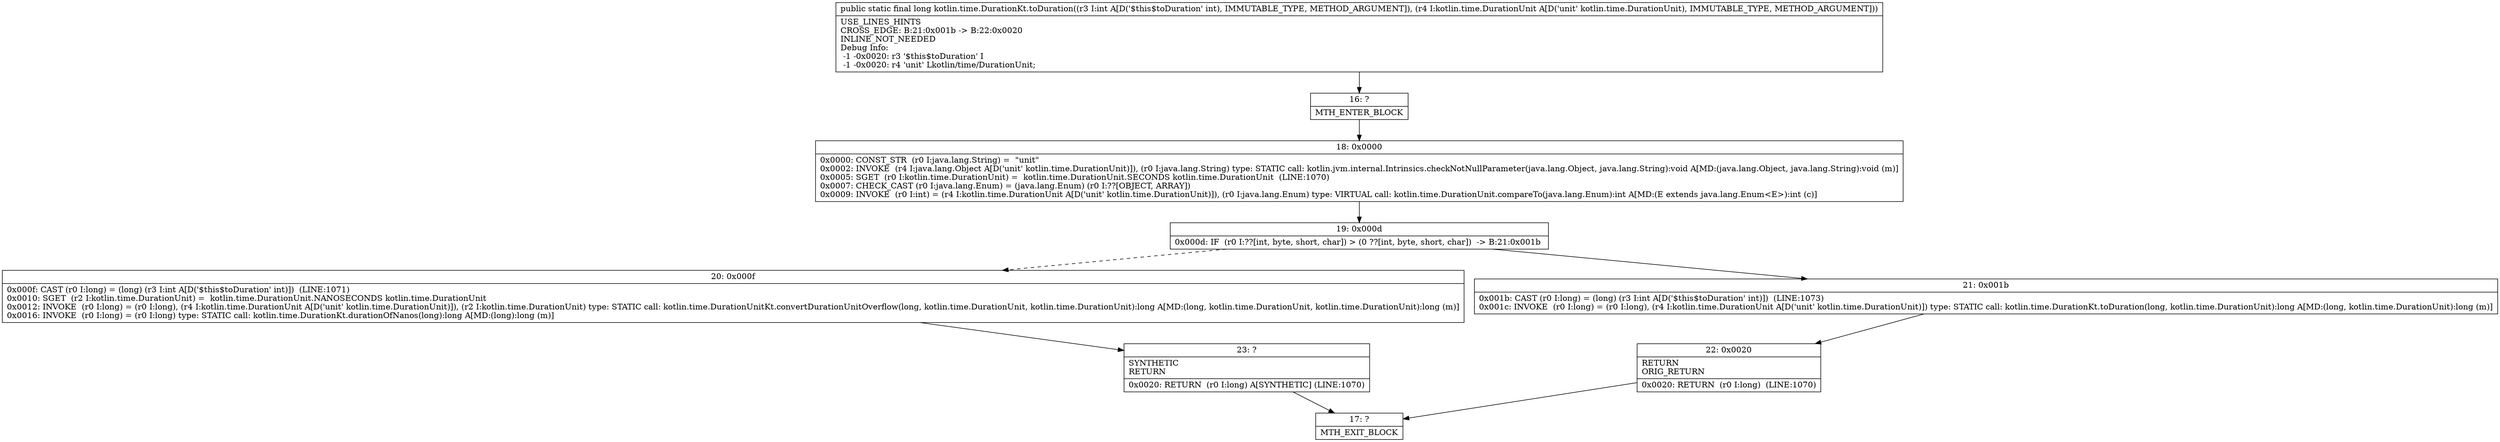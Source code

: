 digraph "CFG forkotlin.time.DurationKt.toDuration(ILkotlin\/time\/DurationUnit;)J" {
Node_16 [shape=record,label="{16\:\ ?|MTH_ENTER_BLOCK\l}"];
Node_18 [shape=record,label="{18\:\ 0x0000|0x0000: CONST_STR  (r0 I:java.lang.String) =  \"unit\" \l0x0002: INVOKE  (r4 I:java.lang.Object A[D('unit' kotlin.time.DurationUnit)]), (r0 I:java.lang.String) type: STATIC call: kotlin.jvm.internal.Intrinsics.checkNotNullParameter(java.lang.Object, java.lang.String):void A[MD:(java.lang.Object, java.lang.String):void (m)]\l0x0005: SGET  (r0 I:kotlin.time.DurationUnit) =  kotlin.time.DurationUnit.SECONDS kotlin.time.DurationUnit  (LINE:1070)\l0x0007: CHECK_CAST (r0 I:java.lang.Enum) = (java.lang.Enum) (r0 I:??[OBJECT, ARRAY]) \l0x0009: INVOKE  (r0 I:int) = (r4 I:kotlin.time.DurationUnit A[D('unit' kotlin.time.DurationUnit)]), (r0 I:java.lang.Enum) type: VIRTUAL call: kotlin.time.DurationUnit.compareTo(java.lang.Enum):int A[MD:(E extends java.lang.Enum\<E\>):int (c)]\l}"];
Node_19 [shape=record,label="{19\:\ 0x000d|0x000d: IF  (r0 I:??[int, byte, short, char]) \> (0 ??[int, byte, short, char])  \-\> B:21:0x001b \l}"];
Node_20 [shape=record,label="{20\:\ 0x000f|0x000f: CAST (r0 I:long) = (long) (r3 I:int A[D('$this$toDuration' int)])  (LINE:1071)\l0x0010: SGET  (r2 I:kotlin.time.DurationUnit) =  kotlin.time.DurationUnit.NANOSECONDS kotlin.time.DurationUnit \l0x0012: INVOKE  (r0 I:long) = (r0 I:long), (r4 I:kotlin.time.DurationUnit A[D('unit' kotlin.time.DurationUnit)]), (r2 I:kotlin.time.DurationUnit) type: STATIC call: kotlin.time.DurationUnitKt.convertDurationUnitOverflow(long, kotlin.time.DurationUnit, kotlin.time.DurationUnit):long A[MD:(long, kotlin.time.DurationUnit, kotlin.time.DurationUnit):long (m)]\l0x0016: INVOKE  (r0 I:long) = (r0 I:long) type: STATIC call: kotlin.time.DurationKt.durationOfNanos(long):long A[MD:(long):long (m)]\l}"];
Node_23 [shape=record,label="{23\:\ ?|SYNTHETIC\lRETURN\l|0x0020: RETURN  (r0 I:long) A[SYNTHETIC] (LINE:1070)\l}"];
Node_17 [shape=record,label="{17\:\ ?|MTH_EXIT_BLOCK\l}"];
Node_21 [shape=record,label="{21\:\ 0x001b|0x001b: CAST (r0 I:long) = (long) (r3 I:int A[D('$this$toDuration' int)])  (LINE:1073)\l0x001c: INVOKE  (r0 I:long) = (r0 I:long), (r4 I:kotlin.time.DurationUnit A[D('unit' kotlin.time.DurationUnit)]) type: STATIC call: kotlin.time.DurationKt.toDuration(long, kotlin.time.DurationUnit):long A[MD:(long, kotlin.time.DurationUnit):long (m)]\l}"];
Node_22 [shape=record,label="{22\:\ 0x0020|RETURN\lORIG_RETURN\l|0x0020: RETURN  (r0 I:long)  (LINE:1070)\l}"];
MethodNode[shape=record,label="{public static final long kotlin.time.DurationKt.toDuration((r3 I:int A[D('$this$toDuration' int), IMMUTABLE_TYPE, METHOD_ARGUMENT]), (r4 I:kotlin.time.DurationUnit A[D('unit' kotlin.time.DurationUnit), IMMUTABLE_TYPE, METHOD_ARGUMENT]))  | USE_LINES_HINTS\lCROSS_EDGE: B:21:0x001b \-\> B:22:0x0020\lINLINE_NOT_NEEDED\lDebug Info:\l  \-1 \-0x0020: r3 '$this$toDuration' I\l  \-1 \-0x0020: r4 'unit' Lkotlin\/time\/DurationUnit;\l}"];
MethodNode -> Node_16;Node_16 -> Node_18;
Node_18 -> Node_19;
Node_19 -> Node_20[style=dashed];
Node_19 -> Node_21;
Node_20 -> Node_23;
Node_23 -> Node_17;
Node_21 -> Node_22;
Node_22 -> Node_17;
}

